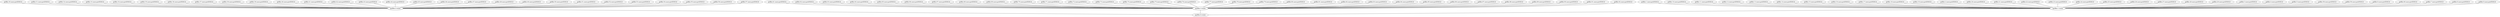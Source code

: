 strict graph "graph" {
	graph [overlap=false, splines=true];
	graph [bb="0,0,1067,1005"];
	"griffon-1.nancy.grid5000.fr" [pos="43,44", width="0.75", height="0.50"];
	"griffon-10.nancy.grid5000.fr" [pos="839,217", width="0.75", height="0.50"];
	"griffon-11.nancy.grid5000.fr" [pos="542,21", width="0.75", height="0.50"];
	"griffon-12.nancy.grid5000.fr" [pos="512,459", width="0.75", height="0.50"];
	"griffon-13.nancy.grid5000.fr" [pos="661,282", width="0.75", height="0.50"];
	"griffon-14.nancy.grid5000.fr" [pos="507,305", width="0.75", height="0.50"];
	"griffon-15.nancy.grid5000.fr" [pos="356,28", width="0.75", height="0.50"];
	"griffon-16.nancy.grid5000.fr" [pos="1029,46", width="0.75", height="0.50"];
	"griffon-17.nancy.grid5000.fr" [pos="494,198", width="0.75", height="0.50"];
	"griffon-18.nancy.grid5000.fr" [pos="730,19", width="0.75", height="0.50"];
	"griffon-19.nancy.grid5000.fr" [pos="598,188", width="0.75", height="0.50"];
	"griffon-2.nancy.grid5000.fr" [pos="243,204", width="0.75", height="0.50"];
	"griffon-20.nancy.grid5000.fr" [pos="1025,239", width="0.75", height="0.50"];
	"griffon-21.nancy.grid5000.fr" [pos="778,407", width="0.75", height="0.50"];
	"griffon-22.nancy.grid5000.fr" [pos="624,431", width="0.75", height="0.50"];
	"griffon-23.nancy.grid5000.fr" [pos="715,192", width="0.75", height="0.50"];
	"griffon-24.nancy.grid5000.fr" [pos="850,41", width="0.75", height="0.50"];
	"griffon-25.nancy.grid5000.fr" [pos="407,373", width="0.75", height="0.50"];
	"griffon-26.nancy.grid5000.fr" [pos="335,297", width="0.75", height="0.50"];
	"griffon-27.nancy.grid5000.fr" [pos="433,292", width="0.75", height="0.50"];
	"griffon-28.nancy.grid5000.fr" [pos="578,285", width="0.75", height="0.50"];
	"griffon-29.nancy.grid5000.fr" [pos="380,194", width="0.75", height="0.50"];
	"griffon-3.nancy.grid5000.fr" [pos="745,316", width="0.75", height="0.50"];
	"griffon-30.nancy.grid5000.fr" [pos="840,961", width="0.75", height="0.50"];
	"griffon-31.nancy.grid5000.fr" [pos="651,793", width="0.75", height="0.50"];
	"griffon-32.nancy.grid5000.fr" [pos="880,447", width="0.75", height="0.50"];
	"griffon-33.nancy.grid5000.fr" [pos="1029,940", width="0.75", height="0.50"];
	"griffon-34.nancy.grid5000.fr" [pos="653,653", width="0.75", height="0.50"];
	"griffon-35.nancy.grid5000.fr" [pos="725,474", width="0.75", height="0.50"];
	"griffon-36.nancy.grid5000.fr" [pos="1039,376", width="0.75", height="0.50"];
	"griffon-37.nancy.grid5000.fr" [pos="733,723", width="0.75", height="0.50"];
	"griffon-38.nancy.grid5000.fr" [pos="777,590", width="0.75", height="0.50"];
	"griffon-39.nancy.grid5000.fr" [pos="655,497", width="0.75", height="0.50"];
	"griffon-4.nancy.grid5000.fr" [pos="487,383", width="0.75", height="0.50"];
	"griffon-40.nancy.grid5000.fr" [pos="858,783", width="0.75", height="0.50"];
	"griffon-41.nancy.grid5000.fr" [pos="713,545", width="0.75", height="0.50"];
	"griffon-42.nancy.grid5000.fr" [pos="729,644", width="0.75", height="0.50"];
	"griffon-43.nancy.grid5000.fr" [pos="743,827", width="0.75", height="0.50"];
	"griffon-44.nancy.grid5000.fr" [pos="561,771", width="0.75", height="0.50"];
	"griffon-45.nancy.grid5000.fr" [pos="558,672", width="0.75", height="0.50"];
	"griffon-46.nancy.grid5000.fr" [pos="599,875", width="0.75", height="0.50"];
	"griffon-47.nancy.grid5000.fr" [pos="533,986", width="0.75", height="0.50"];
	"griffon-48.nancy.grid5000.fr" [pos="624,712", width="0.75", height="0.50"];
	"griffon-49.nancy.grid5000.fr" [pos="851,669", width="0.75", height="0.50"];
	"griffon-5.nancy.grid5000.fr" [pos="865,336", width="0.75", height="0.50"];
	"griffon-50.nancy.grid5000.fr" [pos="601,545", width="0.75", height="0.50"];
	"griffon-51.nancy.grid5000.fr" [pos="1037,499", width="0.75", height="0.50"];
	"griffon-52.nancy.grid5000.fr" [pos="798,506", width="0.75", height="0.50"];
	"griffon-53.nancy.grid5000.fr" [pos="882,566", width="0.75", height="0.50"];
	"griffon-54.nancy.grid5000.fr" [pos="1038,619", width="0.75", height="0.50"];
	"griffon-55.nancy.grid5000.fr" [pos="591,611", width="0.75", height="0.50"];
	"griffon-56.nancy.grid5000.fr" [pos="1030,749", width="0.75", height="0.50"];
	"griffon-57.nancy.grid5000.fr" [pos="690,977", width="0.75", height="0.50"];
	"griffon-58.nancy.grid5000.fr" [pos="584,482", width="0.75", height="0.50"];
	"griffon-59.nancy.grid5000.fr" [pos="693,408", width="0.75", height="0.50"];
	"griffon-6.nancy.grid5000.fr" [pos="632,40", width="0.75", height="0.50"];
	"griffon-60.nancy.grid5000.fr" [pos="230,31", width="0.75", height="0.50"];
	"griffon-61.nancy.grid5000.fr" [pos="41,940", width="0.75", height="0.50"];
	"griffon-62.nancy.grid5000.fr" [pos="497,630", width="0.75", height="0.50"];
	"griffon-63.nancy.grid5000.fr" [pos="31,741", width="0.75", height="0.50"];
	"griffon-64.nancy.grid5000.fr" [pos="294,600", width="0.75", height="0.50"];
	"griffon-65.nancy.grid5000.fr" [pos="227,959", width="0.75", height="0.50"];
	"griffon-66.nancy.grid5000.fr" [pos="32,366", width="0.75", height="0.50"];
	"griffon-67.nancy.grid5000.fr" [pos="486,814", width="0.75", height="0.50"];
	"griffon-68.nancy.grid5000.fr" [pos="476,516", width="0.75", height="0.50"];
	"griffon-69.nancy.grid5000.fr" [pos="330,531", width="0.75", height="0.50"];
	"griffon-7.nancy.grid5000.fr" [pos="641,359", width="0.75", height="0.50"];
	"griffon-70.nancy.grid5000.fr" [pos="491,710", width="0.75", height="0.50"];
	"griffon-71.nancy.grid5000.fr" [pos="379,447", width="0.75", height="0.50"];
	"griffon-72.nancy.grid5000.fr" [pos="28,599", width="0.75", height="0.50"];
	"griffon-73.nancy.grid5000.fr" [pos="313,385", width="0.75", height="0.50"];
	"griffon-74.nancy.grid5000.fr" [pos="352,961", width="0.75", height="0.50"];
	"griffon-75.nancy.grid5000.fr" [pos="362,677", width="0.75", height="0.50"];
	"griffon-76.nancy.grid5000.fr" [pos="206,532", width="0.75", height="0.50"];
	"griffon-77.nancy.grid5000.fr" [pos="298,468", width="0.75", height="0.50"];
	"griffon-78.nancy.grid5000.fr" [pos="449,448", width="0.75", height="0.50"];
	"griffon-79.nancy.grid5000.fr" [pos="432,658", width="0.75", height="0.50"];
	"griffon-8.nancy.grid5000.fr" [pos="453,40", width="0.75", height="0.50"];
	"griffon-80.nancy.grid5000.fr" [pos="201,429", width="0.75", height="0.50"];
	"griffon-81.nancy.grid5000.fr" [pos="531,578", width="0.75", height="0.50"];
	"griffon-82.nancy.grid5000.fr" [pos="186,641", width="0.75", height="0.50"];
	"griffon-83.nancy.grid5000.fr" [pos="48,233", width="0.75", height="0.50"];
	"griffon-84.nancy.grid5000.fr" [pos="453,577", width="0.75", height="0.50"];
	"griffon-85.nancy.grid5000.fr" [pos="407,515", width="0.75", height="0.50"];
	"griffon-86.nancy.grid5000.fr" [pos="326,797", width="0.75", height="0.50"];
	"griffon-87.nancy.grid5000.fr" [pos="200,782", width="0.75", height="0.50"];
	"griffon-88.nancy.grid5000.fr" [pos="412,762", width="0.75", height="0.50"];
	"griffon-89.nancy.grid5000.fr" [pos="279,692", width="0.75", height="0.50"];
	"griffon-9.nancy.grid5000.fr" [pos="557,422", width="0.75", height="0.50"];
	"griffon-90.nancy.grid5000.fr" [pos="213,323", width="0.75", height="0.50"];
	"griffon-91.nancy.grid5000.fr" [pos="438,930", width="0.75", height="0.50"];
	"griffon-92.nancy.grid5000.fr" [pos="39,483", width="0.75", height="0.50"];
	"sgriffon-1-router" [pos="564,363", width="0.75", height="0.50"];
	"sgriffon-2-router" [pos="661,583", width="0.75", height="0.50"];
	"sgriffon-3-router" [pos="383,592", width="0.75", height="0.50"];
	"sgriffon-X-router" [pos="538,520", width="0.75", height="0.50"];
	"sgriffon-1-router" -- "sgriffon-X-router" [pos="549,378 540,389 530,405 528,422 526,439 538,442 541,459 543,473 542,490 540,502"];
	"sgriffon-2-router" -- "sgriffon-X-router" [pos="635,578 619,574 598,568 581,559 570,553 560,544 552,536"];
	"sgriffon-3-router" -- "sgriffon-X-router" [pos="403,579 412,574 423,568 433,563 460,550 493,537 514,529"];
	"griffon-1.nancy.grid5000.fr" -- "sgriffon-1-router" [pos="66,54 132,82 322,168 453,278 471,293 469,304 487,319 504,333 526,345 542,353"];
	"griffon-2.nancy.grid5000.fr" -- "sgriffon-1-router" [pos="262,217 293,238 356,278 413,306 456,327 509,345 540,355"];
	"griffon-3.nancy.grid5000.fr" -- "sgriffon-1-router" [pos="719,321 694,326 654,335 621,345 610,348 598,352 588,355"];
	"griffon-4.nancy.grid5000.fr" -- "sgriffon-1-router" [pos="512,376 521,374 530,372 539,370"];
	"griffon-5.nancy.grid5000.fr" -- "sgriffon-1-router" [pos="838,336 783,336 660,337 641,339 623,342 603,348 588,354"];
	"griffon-6.nancy.grid5000.fr" -- "sgriffon-1-router" [pos="633,58 635,100 636,204 607,285 599,307 585,331 575,346"];
	"griffon-7.nancy.grid5000.fr" -- "sgriffon-1-router" [pos="614,360 607,361 599,361 591,362"];
	"griffon-8.nancy.grid5000.fr" -- "sgriffon-1-router" [pos="462,57 476,86 505,146 523,198 541,251 554,314 560,345"];
	"griffon-9.nancy.grid5000.fr" -- "sgriffon-1-router" [pos="559,404 560,397 561,388 562,381"];
	"griffon-10.nancy.grid5000.fr" -- "sgriffon-1-router" [pos="818,228 766,255 636,324 585,352"];
	"griffon-11.nancy.grid5000.fr" -- "sgriffon-1-router" [pos="542,39 541,82 540,193 549,285 551,306 556,329 560,345"];
	"griffon-12.nancy.grid5000.fr" -- "sgriffon-1-router" [pos="519,441 522,435 525,428 528,422 536,407 546,391 553,380"];
	"griffon-13.nancy.grid5000.fr" -- "sgriffon-1-router" [pos="644,296 626,311 599,334 581,349"];
	"griffon-14.nancy.grid5000.fr" -- "sgriffon-1-router" [pos="522,320 530,328 541,339 549,347"];
	"griffon-15.nancy.grid5000.fr" -- "sgriffon-1-router" [pos="367,45 387,77 433,151 474,212 497,247 504,255 527,291 539,309 550,331 556,346"];
	"griffon-16.nancy.grid5000.fr" -- "sgriffon-1-router" [pos="1011,60 961,98 812,212 681,296 649,317 609,339 585,352"];
	"griffon-17.nancy.grid5000.fr" -- "sgriffon-1-router" [pos="501,215 514,247 543,314 557,346"];
	"griffon-18.nancy.grid5000.fr" -- "sgriffon-1-router" [pos="722,36 704,79 653,193 607,285 596,306 583,330 574,346"];
	"griffon-19.nancy.grid5000.fr" -- "sgriffon-1-router" [pos="603,206 607,225 612,258 607,285 602,308 588,332 577,347"];
	"griffon-20.nancy.grid5000.fr" -- "sgriffon-1-router" [pos="998,243 945,250 823,270 725,302 675,318 618,341 587,353"];
	"griffon-21.nancy.grid5000.fr" -- "sgriffon-1-router" [pos="752,401 736,397 713,392 693,388 670,384 664,383 641,379 624,376 605,372 590,368"];
	"griffon-22.nancy.grid5000.fr" -- "sgriffon-1-router" [pos="610,415 600,404 587,390 578,379"];
	"griffon-23.nancy.grid5000.fr" -- "sgriffon-1-router" [pos="699,207 684,222 660,246 641,268 617,295 591,328 576,347"];
	"griffon-24.nancy.grid5000.fr" -- "sgriffon-1-router" [pos="832,55 802,78 740,128 695,178 644,235 595,313 574,346"];
	"griffon-25.nancy.grid5000.fr" -- "sgriffon-1-router" [pos="434,369 449,367 469,365 487,363 503,362 522,362 537,362"];
	"griffon-26.nancy.grid5000.fr" -- "sgriffon-1-router" [pos="360,304 404,317 495,343 539,356"];
	"griffon-27.nancy.grid5000.fr" -- "sgriffon-1-router" [pos="454,303 478,316 519,338 543,351"];
	"griffon-28.nancy.grid5000.fr" -- "sgriffon-1-router" [pos="575,303 573,316 570,332 567,345"];
	"griffon-29.nancy.grid5000.fr" -- "sgriffon-1-router" [pos="394,210 409,226 433,254 453,278 468,296 469,304 487,319 504,333 526,345 542,353"];
	"griffon-30.nancy.grid5000.fr" -- "sgriffon-2-router" [pos="832,944 819,918 795,868 772,827 745,779 727,773 704,723 699,712 677,636 666,601"];
	"griffon-31.nancy.grid5000.fr" -- "sgriffon-2-router" [pos="658,775 668,749 683,698 682,653 681,635 674,615 669,601"];
	"griffon-32.nancy.grid5000.fr" -- "sgriffon-2-router" [pos="869,464 858,480 839,504 818,520 777,550 720,569 687,577"];
	"griffon-33.nancy.grid5000.fr" -- "sgriffon-2-router" [pos="1010,927 974,904 897,850 838,797 822,783 722,675 709,658 694,639 680,616 671,600"];
	"griffon-34.nancy.grid5000.fr" -- "sgriffon-2-router" [pos="655,635 656,625 658,612 659,601"];
	"griffon-35.nancy.grid5000.fr" -- "sgriffon-2-router" [pos="715,491 703,512 683,546 671,566"];
	"griffon-36.nancy.grid5000.fr" -- "sgriffon-2-router" [pos="1021,389 984,416 896,477 818,520 782,540 772,544 733,559 718,565 700,571 686,575"];
	"griffon-37.nancy.grid5000.fr" -- "sgriffon-2-router" [pos="724,706 710,679 684,627 670,600"];
	"griffon-38.nancy.grid5000.fr" -- "sgriffon-2-router" [pos="750,588 732,587 707,586 688,584"];
	"griffon-39.nancy.grid5000.fr" -- "sgriffon-2-router" [pos="656,515 657,530 659,550 660,565"];
	"griffon-40.nancy.grid5000.fr" -- "sgriffon-2-router" [pos="839,770 809,749 750,705 709,658 693,640 679,616 670,600"];
	"griffon-41.nancy.grid5000.fr" -- "sgriffon-2-router" [pos="695,559 690,562 684,566 679,570"];
	"griffon-42.nancy.grid5000.fr" -- "sgriffon-2-router" [pos="713,630 702,620 688,607 677,598"];
	"griffon-43.nancy.grid5000.fr" -- "sgriffon-2-router" [pos="736,810 728,789 715,754 704,723 689,679 674,627 666,601"];
	"griffon-44.nancy.grid5000.fr" -- "sgriffon-2-router" [pos="570,754 589,719 633,636 652,600"];
	"griffon-45.nancy.grid5000.fr" -- "sgriffon-2-router" [pos="575,658 594,641 625,614 645,597"];
	"griffon-46.nancy.grid5000.fr" -- "sgriffon-2-router" [pos="598,857 595,820 590,739 595,712 605,668 633,623 649,599"];
	"griffon-47.nancy.grid5000.fr" -- "sgriffon-2-router" [pos="539,968 550,932 576,845 590,771 594,745 588,737 595,712 603,684 611,679 624,653 633,635 644,614 652,600"];
	"griffon-48.nancy.grid5000.fr" -- "sgriffon-2-router" [pos="622,694 621,682 621,666 624,653 629,633 641,613 650,599"];
	"griffon-49.nancy.grid5000.fr" -- "sgriffon-2-router" [pos="828,659 792,642 720,610 683,593"];
	"griffon-50.nancy.grid5000.fr" -- "sgriffon-2-router" [pos="621,557 627,562 635,566 641,571"];
	"griffon-51.nancy.grid5000.fr" -- "sgriffon-2-router" [pos="1011,505 942,520 756,562 687,577"];
	"griffon-52.nancy.grid5000.fr" -- "sgriffon-2-router" [pos="783,521 771,533 752,549 733,559 719,567 701,573 686,577"];
	"griffon-53.nancy.grid5000.fr" -- "sgriffon-2-router" [pos="855,567 834,567 804,568 777,570 746,572 711,577 688,579"];
	"griffon-54.nancy.grid5000.fr" -- "sgriffon-2-router" [pos="1011,620 963,621 862,621 777,610 745,606 709,597 686,590"];
	"griffon-55.nancy.grid5000.fr" -- "sgriffon-2-router" [pos="614,602 622,599 630,596 638,593"];
	"griffon-56.nancy.grid5000.fr" -- "sgriffon-2-router" [pos="1011,736 982,716 924,680 871,655 807,626 727,601 686,590"];
	"griffon-57.nancy.grid5000.fr" -- "sgriffon-2-router" [pos="691,959 694,909 700,768 682,653 679,635 673,615 668,601"];
	"griffon-58.nancy.grid5000.fr" -- "sgriffon-1-router" [pos="586,464 587,452 588,436 586,422 583,408 577,392 572,380"];
	"griffon-59.nancy.grid5000.fr" -- "sgriffon-1-router" [pos="669,400 646,392 611,380 588,371"];
	"griffon-60.nancy.grid5000.fr" -- "sgriffon-1-router" [pos="249,44 299,80 437,182 527,291 541,308 551,330 557,345"];
	"griffon-61.nancy.grid5000.fr" -- "sgriffon-3-router" [pos="60,927 93,902 165,849 220,796 259,759 266,747 299,706 327,672 356,631 372,609"];
	"griffon-62.nancy.grid5000.fr" -- "sgriffon-3-router" [pos="473,622 453,616 427,607 407,600"];
	"griffon-63.nancy.grid5000.fr" -- "sgriffon-3-router" [pos="54,731 118,704 296,629 360,602"];
	"griffon-64.nancy.grid5000.fr" -- "sgriffon-3-router" [pos="321,598 332,597 345,595 356,594"];
	"griffon-65.nancy.grid5000.fr" -- "sgriffon-3-router" [pos="233,941 247,896 287,774 333,677 345,652 361,625 372,609"];
	"griffon-66.nancy.grid5000.fr" -- "sgriffon-3-router" [pos="52,379 114,418 302,540 363,579"];
	"griffon-67.nancy.grid5000.fr" -- "sgriffon-3-router" [pos="476,797 459,769 426,710 403,658 397,642 391,623 388,610"];
	"griffon-68.nancy.grid5000.fr" -- "sgriffon-3-router" [pos="459,530 442,544 417,564 400,578"];
	"griffon-69.nancy.grid5000.fr" -- "sgriffon-3-router" [pos="344,547 352,556 361,567 369,576"];
	"griffon-70.nancy.grid5000.fr" -- "sgriffon-3-router" [pos="483,693 476,679 465,659 452,644 438,628 418,613 403,604"];
	"griffon-71.nancy.grid5000.fr" -- "sgriffon-3-router" [pos="379,465 378,479 378,498 378,515 379,535 380,558 381,574"];
	"griffon-72.nancy.grid5000.fr" -- "sgriffon-3-router" [pos="54,595 102,589 206,578 294,580 315,581 339,584 357,587"];
	"griffon-73.nancy.grid5000.fr" -- "sgriffon-3-router" [pos="319,403 332,442 364,535 377,574"];
	"griffon-74.nancy.grid5000.fr" -- "sgriffon-3-router" [pos="355,943 364,889 389,730 391,677 391,654 388,627 386,610"];
	"griffon-75.nancy.grid5000.fr" -- "sgriffon-3-router" [pos="366,659 370,645 375,624 379,610"];
	"griffon-76.nancy.grid5000.fr" -- "sgriffon-3-router" [pos="230,540 264,552 325,572 359,584"];
	"griffon-77.nancy.grid5000.fr" -- "sgriffon-3-router" [pos="316,482 326,491 340,504 350,517 364,534 373,558 378,574"];
	"griffon-78.nancy.grid5000.fr" -- "sgriffon-3-router" [pos="447,466 446,480 442,499 436,515 427,539 409,562 397,577"];
	"griffon-79.nancy.grid5000.fr" -- "sgriffon-3-router" [pos="420,642 412,632 403,619 395,609"];
	"griffon-80.nancy.grid5000.fr" -- "sgriffon-3-router" [pos="214,445 233,469 271,513 310,545 326,559 347,572 362,581"];
	"griffon-81.nancy.grid5000.fr" -- "sgriffon-3-router" [pos="507,586 491,590 471,595 453,597 439,598 423,597 410,596"];
	"griffon-82.nancy.grid5000.fr" -- "sgriffon-3-router" [pos="212,636 234,632 266,626 294,620 303,617 305,617 314,614 329,610 345,604 359,600"];
	"griffon-83.nancy.grid5000.fr" -- "sgriffon-3-router" [pos="64,248 95,278 168,349 221,415 265,469 260,496 310,545 325,560 346,573 361,581"];
	"griffon-84.nancy.grid5000.fr" -- "sgriffon-3-router" [pos="427,583 421,584 415,585 409,587"];
	"griffon-85.nancy.grid5000.fr" -- "sgriffon-3-router" [pos="401,533 397,545 392,562 388,574"];
	"griffon-86.nancy.grid5000.fr" -- "sgriffon-3-router" [pos="325,779 323,755 323,712 333,677 341,651 358,624 370,608"];
	"griffon-87.nancy.grid5000.fr" -- "sgriffon-3-router" [pos="219,770 240,756 274,732 299,706 329,675 358,632 373,609"];
	"griffon-88.nancy.grid5000.fr" -- "sgriffon-3-router" [pos="409,744 403,711 391,643 386,610"];
	"griffon-89.nancy.grid5000.fr" -- "sgriffon-3-router" [pos="295,677 315,658 348,626 367,607"];
	"griffon-90.nancy.grid5000.fr" -- "sgriffon-3-router" [pos="228,338 251,363 298,416 327,468 342,496 346,503 359,531 365,546 372,562 377,574"];
	"griffon-91.nancy.grid5000.fr" -- "sgriffon-3-router" [pos="430,912 416,882 390,819 383,762 379,724 391,715 391,677 391,654 388,627 386,610"];
	"griffon-92.nancy.grid5000.fr" -- "sgriffon-3-router" [pos="61,493 90,507 141,530 186,546 246,567 318,581 357,588"];
}
